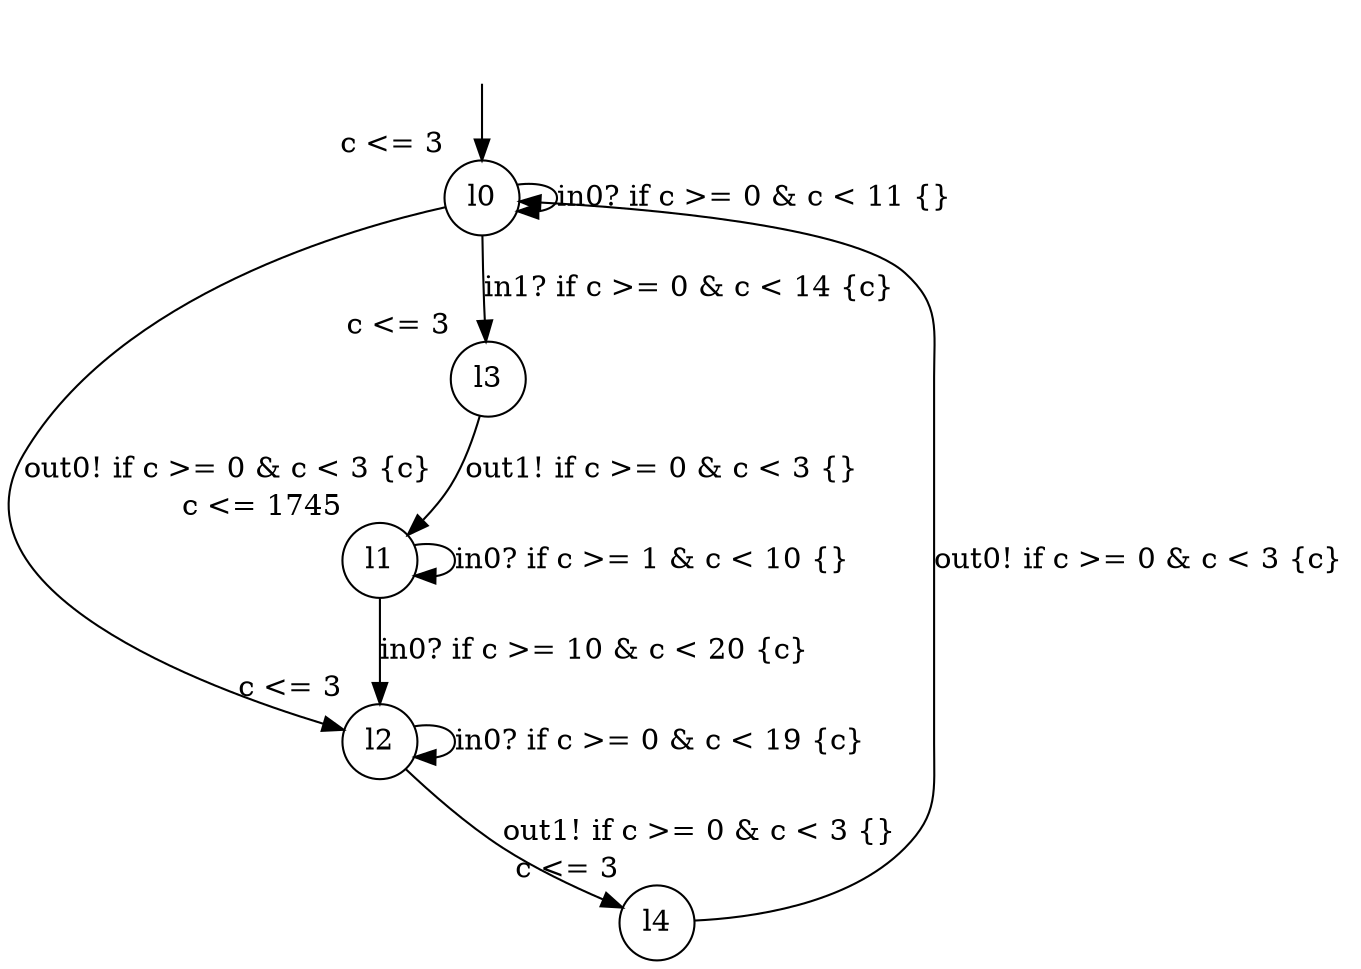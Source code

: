 digraph g {
__start0 [label="" shape="none"];
l0 [shape="circle" margin=0 label="l0", xlabel="c <= 3"];
l1 [shape="circle" margin=0 label="l1", xlabel="c <= 1745"];
l2 [shape="circle" margin=0 label="l2", xlabel="c <= 3"];
l3 [shape="circle" margin=0 label="l3", xlabel="c <= 3"];
l4 [shape="circle" margin=0 label="l4", xlabel="c <= 3"];
l0 -> l3 [label="in1? if c >= 0 & c < 14 {c} "];
l0 -> l2 [label="out0! if c >= 0 & c < 3 {c} "];
l0 -> l0 [label="in0? if c >= 0 & c < 11 {} "];
l1 -> l2 [label="in0? if c >= 10 & c < 20 {c} "];
l1 -> l1 [label="in0? if c >= 1 & c < 10 {} "];
l2 -> l4 [label="out1! if c >= 0 & c < 3 {} "];
l2 -> l2 [label="in0? if c >= 0 & c < 19 {c} "];
l3 -> l1 [label="out1! if c >= 0 & c < 3 {} "];
l4 -> l0 [label="out0! if c >= 0 & c < 3 {c} "];
__start0 -> l0;
}

